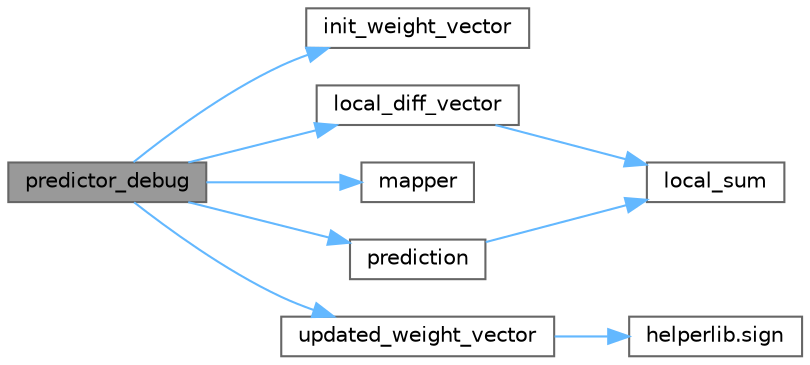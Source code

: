 digraph "predictor_debug"
{
 // LATEX_PDF_SIZE
  bgcolor="transparent";
  edge [fontname=Helvetica,fontsize=10,labelfontname=Helvetica,labelfontsize=10];
  node [fontname=Helvetica,fontsize=10,shape=box,height=0.2,width=0.4];
  rankdir="LR";
  Node1 [id="Node000001",label="predictor_debug",height=0.2,width=0.4,color="gray40", fillcolor="grey60", style="filled", fontcolor="black",tooltip=" "];
  Node1 -> Node2 [id="edge17_Node000001_Node000002",color="steelblue1",style="solid",tooltip=" "];
  Node2 [id="Node000002",label="init_weight_vector",height=0.2,width=0.4,color="grey40", fillcolor="white", style="filled",URL="$d3/dc9/a00355.html#a49c6c06e2ea0cfc20fce6d6edb0c72fa",tooltip=" "];
  Node1 -> Node3 [id="edge18_Node000001_Node000003",color="steelblue1",style="solid",tooltip=" "];
  Node3 [id="Node000003",label="local_diff_vector",height=0.2,width=0.4,color="grey40", fillcolor="white", style="filled",URL="$d3/dc9/a00355.html#a49ef318f74fbe8e8dd91da6f85f2c3e8",tooltip=" "];
  Node3 -> Node4 [id="edge19_Node000003_Node000004",color="steelblue1",style="solid",tooltip=" "];
  Node4 [id="Node000004",label="local_sum",height=0.2,width=0.4,color="grey40", fillcolor="white", style="filled",URL="$d3/dc9/a00355.html#a7f0bae725f24b8dae34a48b3cbe35d49",tooltip=" "];
  Node1 -> Node5 [id="edge20_Node000001_Node000005",color="steelblue1",style="solid",tooltip=" "];
  Node5 [id="Node000005",label="mapper",height=0.2,width=0.4,color="grey40", fillcolor="white", style="filled",URL="$d3/dc9/a00355.html#a37ffa8d9496cef9a8e698c70ada1b0a7",tooltip=" "];
  Node1 -> Node6 [id="edge21_Node000001_Node000006",color="steelblue1",style="solid",tooltip=" "];
  Node6 [id="Node000006",label="prediction",height=0.2,width=0.4,color="grey40", fillcolor="white", style="filled",URL="$d3/dc9/a00355.html#a148cf1e7cc2fd2f23b569009afd6d3c1",tooltip=" "];
  Node6 -> Node4 [id="edge22_Node000006_Node000004",color="steelblue1",style="solid",tooltip=" "];
  Node1 -> Node7 [id="edge23_Node000001_Node000007",color="steelblue1",style="solid",tooltip=" "];
  Node7 [id="Node000007",label="updated_weight_vector",height=0.2,width=0.4,color="grey40", fillcolor="white", style="filled",URL="$d3/dc9/a00355.html#aff3436357165d0b07392b7d032fd13bc",tooltip=" "];
  Node7 -> Node8 [id="edge24_Node000007_Node000008",color="steelblue1",style="solid",tooltip=" "];
  Node8 [id="Node000008",label="helperlib.sign",height=0.2,width=0.4,color="grey40", fillcolor="white", style="filled",URL="$d7/ddb/a00361.html#a081f96217f1dd709e9c15859a50e68f0",tooltip=" "];
}
